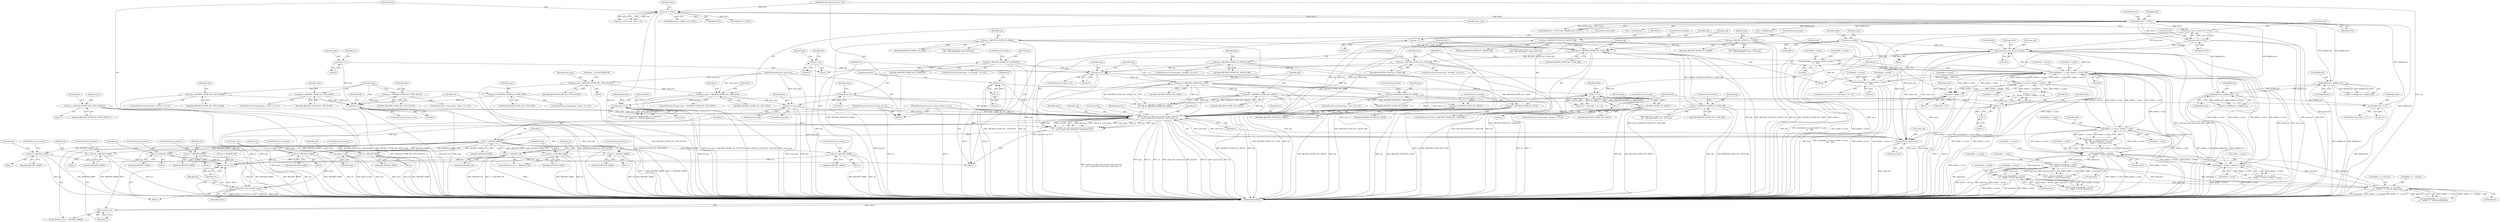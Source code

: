 digraph "0_libarchive_15bf44fd2c1ad0e3fd87048b3fcc90c4dcff1175@pointer" {
"1000969" [label="(Call,archive_acl_add_entry_len_l(acl, type, permset,\n\t\t    tag, id, name.start, name.end - name.start, sc))"];
"1000120" [label="(MethodParameterIn,struct archive_acl *acl)"];
"1000330" [label="(Call,type = ARCHIVE_ENTRY_ACL_TYPE_DEFAULT)"];
"1000942" [label="(Call,type == 0)"];
"1000938" [label="(Call,type = ARCHIVE_ENTRY_ACL_TYPE_ALARM)"];
"1000885" [label="(Call,type = 0)"];
"1000927" [label="(Call,type = ARCHIVE_ENTRY_ACL_TYPE_AUDIT)"];
"1000916" [label="(Call,type = ARCHIVE_ENTRY_ACL_TYPE_ALLOW)"];
"1000900" [label="(Call,type = ARCHIVE_ENTRY_ACL_TYPE_DENY)"];
"1000349" [label="(Call,type = want_type)"];
"1000283" [label="(Call,want_type != ARCHIVE_ENTRY_ACL_TYPE_NFS4)"];
"1000145" [label="(Call,want_type = ARCHIVE_ENTRY_ACL_TYPE_ACCESS)"];
"1000122" [label="(MethodParameterIn,int want_type)"];
"1000652" [label="(Call,permset == 0)"];
"1000270" [label="(Call,permset = 0)"];
"1000637" [label="(Call,tag = ARCHIVE_ENTRY_ACL_USER)"];
"1000783" [label="(Call,tag == ARCHIVE_ENTRY_ACL_USER)"];
"1000772" [label="(Call,tag == 0)"];
"1000753" [label="(Call,tag = ARCHIVE_ENTRY_ACL_GROUP_OBJ)"];
"1000730" [label="(Call,tag = ARCHIVE_ENTRY_ACL_GROUP)"];
"1000786" [label="(Call,tag == ARCHIVE_ENTRY_ACL_GROUP)"];
"1000704" [label="(Call,tag = 0)"];
"1000765" [label="(Call,tag = ARCHIVE_ENTRY_ACL_EVERYONE)"];
"1000742" [label="(Call,tag = ARCHIVE_ENTRY_ACL_USER_OBJ)"];
"1000634" [label="(Call,tag == ARCHIVE_ENTRY_ACL_USER_OBJ)"];
"1000458" [label="(Call,tag = ARCHIVE_ENTRY_ACL_USER_OBJ)"];
"1000397" [label="(Call,tag = 0)"];
"1000518" [label="(Call,tag = ARCHIVE_ENTRY_ACL_MASK)"];
"1000478" [label="(Call,tag = ARCHIVE_ENTRY_ACL_GROUP_OBJ)"];
"1000498" [label="(Call,tag = ARCHIVE_ENTRY_ACL_OTHER)"];
"1000718" [label="(Call,tag = ARCHIVE_ENTRY_ACL_USER)"];
"1000641" [label="(Call,tag = ARCHIVE_ENTRY_ACL_GROUP)"];
"1000606" [label="(Call,id != -1)"];
"1000371" [label="(Call,id == -1)"];
"1000266" [label="(Call,id = -1)"];
"1000268" [label="(Call,-1)"];
"1000373" [label="(Call,-1)"];
"1000608" [label="(Call,-1)"];
"1000978" [label="(Call,name.end - name.start)"];
"1000798" [label="(Call,isint(name.start, name.end, &id))"];
"1000273" [label="(Call,name.start = name.end = NULL)"];
"1000277" [label="(Call,name.end = NULL)"];
"1000243" [label="(Call,field[0].start != NULL)"];
"1000693" [label="(Call,field[0].end - field[0].start)"];
"1000296" [label="(Call,field[0].end - field[0].start)"];
"1000337" [label="(Call,field[0].start += 7)"];
"1000171" [label="(Call,text != NULL)"];
"1000121" [label="(MethodParameterIn,const char *text)"];
"1000793" [label="(Call,name = field[1])"];
"1000950" [label="(Call,isint(field[4 + n].start, field[4 + n].end,\n\t\t\t    &id))"];
"1000352" [label="(Call,isint(field[n + 1].start, field[n + 1].end, &id))"];
"1000552" [label="(Call,ismode(field[n + 1].start,\n\t\t\t\t    field[n + 1].end, &permset))"];
"1000537" [label="(Call,field[n + 1].start < field[n + 1].end)"];
"1000837" [label="(Call,is_nfs4_flags(field[2 + n].start,\n\t\t\t    field[2 + n].end, &permset))"];
"1000813" [label="(Call,is_nfs4_perms(field[1 + n].start,\n\t\t\t    field[1 + n].end, &permset))"];
"1000656" [label="(Call,ismode(field[n + 2 - sol].start,\n\t\t\t    field[n + 2 - sol].end, &permset))"];
"1000610" [label="(Call,field[n + 1].start < field[n + 1].end)"];
"1000581" [label="(Call,field[n + 1].start < field[n + 1].end)"];
"1000380" [label="(Call,isint(field[n + 3].start, field[n + 3].end,\n\t\t\t\t    &id))"];
"1000626" [label="(Call,name = field[n + 1])"];
"1000123" [label="(MethodParameterIn,struct archive_string_conv *sc)"];
"1000967" [label="(Call,r = archive_acl_add_entry_len_l(acl, type, permset,\n\t\t    tag, id, name.start, name.end - name.start, sc))"];
"1000987" [label="(Call,r < ARCHIVE_WARN)"];
"1000434" [label="(Call,ret = ARCHIVE_WARN)"];
"1001005" [label="(Return,return (ret);)"];
"1000597" [label="(Call,ret = ARCHIVE_WARN)"];
"1000646" [label="(Call,ret = ARCHIVE_WARN)"];
"1000678" [label="(Call,ret = ARCHIVE_WARN)"];
"1000776" [label="(Call,ret = ARCHIVE_WARN)"];
"1000831" [label="(Call,ret = ARCHIVE_WARN)"];
"1000855" [label="(Call,ret = ARCHIVE_WARN)"];
"1000946" [label="(Call,ret = ARCHIVE_WARN)"];
"1000990" [label="(Return,return (r);)"];
"1000993" [label="(Call,r != ARCHIVE_OK)"];
"1000996" [label="(Call,ret = ARCHIVE_WARN)"];
"1000999" [label="(Call,types |= type)"];
"1001002" [label="(Call,archive_acl_reset(acl, types))"];
"1000680" [label="(Identifier,ARCHIVE_WARN)"];
"1000776" [label="(Call,ret = ARCHIVE_WARN)"];
"1000249" [label="(Identifier,NULL)"];
"1000944" [label="(Literal,0)"];
"1000765" [label="(Call,tag = ARCHIVE_ENTRY_ACL_EVERYONE)"];
"1000708" [label="(Identifier,len)"];
"1000798" [label="(Call,isint(name.start, name.end, &id))"];
"1000343" [label="(Literal,7)"];
"1000437" [label="(ControlStructure,continue;)"];
"1000349" [label="(Call,type = want_type)"];
"1000124" [label="(Block,)"];
"1000145" [label="(Call,want_type = ARCHIVE_ENTRY_ACL_TYPE_ACCESS)"];
"1000166" [label="(Call,types = 0)"];
"1001004" [label="(Identifier,types)"];
"1000609" [label="(Literal,1)"];
"1000338" [label="(Call,field[0].start)"];
"1000735" [label="(ControlStructure,if (memcmp(s, \"owner@\", 6) == 0))"];
"1000970" [label="(Identifier,acl)"];
"1000435" [label="(Identifier,ret)"];
"1000332" [label="(Identifier,ARCHIVE_ENTRY_ACL_TYPE_DEFAULT)"];
"1000654" [label="(Literal,0)"];
"1000626" [label="(Call,name = field[n + 1])"];
"1001005" [label="(Return,return (ret);)"];
"1000900" [label="(Call,type = ARCHIVE_ENTRY_ACL_TYPE_DENY)"];
"1000939" [label="(Identifier,type)"];
"1000388" [label="(Call,field[n + 3].end)"];
"1000968" [label="(Identifier,r)"];
"1000705" [label="(Identifier,tag)"];
"1000699" [label="(Call,field[0].start)"];
"1000831" [label="(Call,ret = ARCHIVE_WARN)"];
"1000836" [label="(Call,!is_nfs4_flags(field[2 + n].start,\n\t\t\t    field[2 + n].end, &permset))"];
"1000742" [label="(Call,tag = ARCHIVE_ENTRY_ACL_USER_OBJ)"];
"1000634" [label="(Call,tag == ARCHIVE_ENTRY_ACL_USER_OBJ)"];
"1000828" [label="(Call,&permset)"];
"1000718" [label="(Call,tag = ARCHIVE_ENTRY_ACL_USER)"];
"1000271" [label="(Identifier,permset)"];
"1000560" [label="(Call,field[n + 1].end)"];
"1000433" [label="(Block,)"];
"1000997" [label="(Identifier,ret)"];
"1000500" [label="(Identifier,ARCHIVE_ENTRY_ACL_OTHER)"];
"1000351" [label="(Identifier,want_type)"];
"1000606" [label="(Call,id != -1)"];
"1000830" [label="(Block,)"];
"1000599" [label="(Identifier,ARCHIVE_WARN)"];
"1000286" [label="(Block,)"];
"1000812" [label="(Call,!is_nfs4_perms(field[1 + n].start,\n\t\t\t    field[1 + n].end, &permset))"];
"1000335" [label="(Identifier,len)"];
"1000711" [label="(ControlStructure,if (memcmp(s, \"user\", 4) == 0))"];
"1000789" [label="(Block,)"];
"1000928" [label="(Identifier,type)"];
"1000296" [label="(Call,field[0].end - field[0].start)"];
"1000950" [label="(Call,isint(field[4 + n].start, field[4 + n].end,\n\t\t\t    &id))"];
"1000228" [label="(Call,field[n].start = field[n].end = NULL)"];
"1000856" [label="(Identifier,ret)"];
"1000805" [label="(Call,&id)"];
"1000683" [label="(Block,)"];
"1000941" [label="(ControlStructure,if (type == 0))"];
"1000268" [label="(Call,-1)"];
"1000176" [label="(Identifier,text)"];
"1000949" [label="(ControlStructure,continue;)"];
"1000501" [label="(ControlStructure,break;)"];
"1000958" [label="(Call,field[4 + n].end)"];
"1000146" [label="(Identifier,want_type)"];
"1001007" [label="(MethodReturn,RET)"];
"1000814" [label="(Call,field[1 + n].start)"];
"1000838" [label="(Call,field[2 + n].start)"];
"1000353" [label="(Call,field[n + 1].start)"];
"1000681" [label="(ControlStructure,continue;)"];
"1000744" [label="(Identifier,ARCHIVE_ENTRY_ACL_USER_OBJ)"];
"1000730" [label="(Call,tag = ARCHIVE_ENTRY_ACL_GROUP)"];
"1000756" [label="(ControlStructure,break;)"];
"1000989" [label="(Identifier,ARCHIVE_WARN)"];
"1000755" [label="(Identifier,ARCHIVE_ENTRY_ACL_GROUP_OBJ)"];
"1000942" [label="(Call,type == 0)"];
"1000998" [label="(Identifier,ARCHIVE_WARN)"];
"1000598" [label="(Identifier,ret)"];
"1000641" [label="(Call,tag = ARCHIVE_ENTRY_ACL_GROUP)"];
"1000329" [label="(Block,)"];
"1000886" [label="(Identifier,type)"];
"1000971" [label="(Identifier,type)"];
"1000370" [label="(Call,id == -1 && fields > (n + 3))"];
"1000575" [label="(Call,fields == (n + 3) &&\n\t\t\t\t    field[n + 1].start < field[n + 1].end)"];
"1000794" [label="(Identifier,name)"];
"1001002" [label="(Call,archive_acl_reset(acl, types))"];
"1000693" [label="(Call,field[0].end - field[0].start)"];
"1000330" [label="(Call,type = ARCHIVE_ENTRY_ACL_TYPE_DEFAULT)"];
"1000610" [label="(Call,field[n + 1].start < field[n + 1].end)"];
"1000460" [label="(Identifier,ARCHIVE_ENTRY_ACL_USER_OBJ)"];
"1000945" [label="(Block,)"];
"1000143" [label="(Block,)"];
"1000278" [label="(Call,name.end)"];
"1000813" [label="(Call,is_nfs4_perms(field[1 + n].start,\n\t\t\t    field[1 + n].end, &permset))"];
"1000120" [label="(MethodParameterIn,struct archive_acl *acl)"];
"1000397" [label="(Call,tag = 0)"];
"1000793" [label="(Call,name = field[1])"];
"1001001" [label="(Identifier,type)"];
"1000771" [label="(ControlStructure,if (tag == 0))"];
"1000600" [label="(ControlStructure,continue;)"];
"1000355" [label="(Identifier,field)"];
"1000785" [label="(Identifier,ARCHIVE_ENTRY_ACL_USER)"];
"1000753" [label="(Call,tag = ARCHIVE_ENTRY_ACL_GROUP_OBJ)"];
"1000399" [label="(Literal,0)"];
"1000555" [label="(Identifier,field)"];
"1000520" [label="(Identifier,ARCHIVE_ENTRY_ACL_MASK)"];
"1000521" [label="(ControlStructure,break;)"];
"1000675" [label="(Call,&permset)"];
"1000597" [label="(Call,ret = ARCHIVE_WARN)"];
"1000283" [label="(Call,want_type != ARCHIVE_ENTRY_ACL_TYPE_NFS4)"];
"1000766" [label="(Identifier,tag)"];
"1000799" [label="(Call,name.start)"];
"1001000" [label="(Identifier,types)"];
"1000679" [label="(Identifier,ret)"];
"1001006" [label="(Identifier,ret)"];
"1000243" [label="(Call,field[0].start != NULL)"];
"1000254" [label="(Identifier,field)"];
"1000538" [label="(Call,field[n + 1].start)"];
"1000788" [label="(Identifier,ARCHIVE_ENTRY_ACL_GROUP)"];
"1000643" [label="(Identifier,ARCHIVE_ENTRY_ACL_GROUP)"];
"1000178" [label="(Block,)"];
"1000242" [label="(Call,field[0].start != NULL && *(field[0].start) == '#')"];
"1000834" [label="(ControlStructure,continue;)"];
"1000294" [label="(Call,len = field[0].end - field[0].start)"];
"1000993" [label="(Call,r != ARCHIVE_OK)"];
"1000122" [label="(MethodParameterIn,int want_type)"];
"1000526" [label="(Block,)"];
"1000567" [label="(Call,&permset)"];
"1000902" [label="(Identifier,ARCHIVE_ENTRY_ACL_TYPE_DENY)"];
"1000545" [label="(Call,field[n + 1].end)"];
"1000857" [label="(Identifier,ARCHIVE_WARN)"];
"1000348" [label="(ControlStructure,else)"];
"1000768" [label="(ControlStructure,break;)"];
"1000636" [label="(Identifier,ARCHIVE_ENTRY_ACL_USER_OBJ)"];
"1000608" [label="(Call,-1)"];
"1000633" [label="(ControlStructure,if (tag == ARCHIVE_ENTRY_ACL_USER_OBJ))"];
"1000628" [label="(Call,field[n + 1])"];
"1000845" [label="(Call,field[2 + n].end)"];
"1000779" [label="(ControlStructure,continue;)"];
"1000733" [label="(ControlStructure,break;)"];
"1000772" [label="(Call,tag == 0)"];
"1000640" [label="(ControlStructure,else)"];
"1000499" [label="(Identifier,tag)"];
"1000267" [label="(Identifier,id)"];
"1000720" [label="(Identifier,ARCHIVE_ENTRY_ACL_USER)"];
"1000360" [label="(Call,field[n + 1].end)"];
"1000607" [label="(Identifier,id)"];
"1000833" [label="(Identifier,ARCHIVE_WARN)"];
"1000885" [label="(Call,type = 0)"];
"1000723" [label="(ControlStructure,if (memcmp(s, \"group\", 5) == 0))"];
"1000123" [label="(MethodParameterIn,struct archive_string_conv *sc)"];
"1000651" [label="(Call,permset == 0 && !ismode(field[n + 2 - sol].start,\n\t\t\t    field[n + 2 - sol].end, &permset))"];
"1000773" [label="(Identifier,tag)"];
"1000890" [label="(Identifier,len)"];
"1000519" [label="(Identifier,tag)"];
"1000483" [label="(ControlStructure,if (len == 1 || (len == 5\n\t\t\t\t    && memcmp(st, \"ther\", 4) == 0)))"];
"1000398" [label="(Identifier,tag)"];
"1000982" [label="(Call,name.start)"];
"1000367" [label="(Call,&id)"];
"1000270" [label="(Call,permset = 0)"];
"1000775" [label="(Block,)"];
"1000800" [label="(Identifier,name)"];
"1000685" [label="(Identifier,s)"];
"1000272" [label="(Literal,0)"];
"1000613" [label="(Identifier,field)"];
"1000684" [label="(Call,s = field[0].start)"];
"1000988" [label="(Identifier,r)"];
"1000973" [label="(Identifier,tag)"];
"1000553" [label="(Call,field[n + 1].start)"];
"1000802" [label="(Call,name.end)"];
"1000244" [label="(Call,field[0].start)"];
"1000987" [label="(Call,r < ARCHIVE_WARN)"];
"1000376" [label="(Identifier,fields)"];
"1000589" [label="(Call,field[n + 1].end)"];
"1000498" [label="(Call,tag = ARCHIVE_ENTRY_ACL_OTHER)"];
"1000947" [label="(Identifier,ret)"];
"1000605" [label="(Call,id != -1 ||\n\t\t\t\t    field[n + 1].start < field[n + 1].end)"];
"1000978" [label="(Call,name.end - name.start)"];
"1000916" [label="(Call,type = ARCHIVE_ENTRY_ACL_TYPE_ALLOW)"];
"1000171" [label="(Call,text != NULL)"];
"1000611" [label="(Call,field[n + 1].start)"];
"1000986" [label="(ControlStructure,if (r < ARCHIVE_WARN))"];
"1000855" [label="(Call,ret = ARCHIVE_WARN)"];
"1000647" [label="(Identifier,ret)"];
"1000767" [label="(Identifier,ARCHIVE_ENTRY_ACL_EVERYONE)"];
"1000369" [label="(ControlStructure,if (id == -1 && fields > (n + 3)))"];
"1000163" [label="(Call,ret = ARCHIVE_OK)"];
"1000333" [label="(ControlStructure,if (len > 7))"];
"1000975" [label="(Call,name.start)"];
"1000401" [label="(Identifier,s)"];
"1001003" [label="(Identifier,acl)"];
"1000758" [label="(ControlStructure,if (memcmp(s, \"everyone@\", 9) == 0))"];
"1000784" [label="(Identifier,tag)"];
"1000951" [label="(Call,field[4 + n].start)"];
"1000972" [label="(Identifier,permset)"];
"1000537" [label="(Call,field[n + 1].start < field[n + 1].end)"];
"1000337" [label="(Call,field[0].start += 7)"];
"1000677" [label="(Block,)"];
"1000927" [label="(Call,type = ARCHIVE_ENTRY_ACL_TYPE_AUDIT)"];
"1000953" [label="(Identifier,field)"];
"1000657" [label="(Call,field[n + 2 - sol].start)"];
"1000999" [label="(Call,types |= type)"];
"1000787" [label="(Identifier,tag)"];
"1000282" [label="(ControlStructure,if (want_type != ARCHIVE_ENTRY_ACL_TYPE_NFS4))"];
"1000443" [label="(ControlStructure,if (len == 1 || (len == 4\n\t\t\t\t    && memcmp(st, \"ser\", 3) == 0)))"];
"1000461" [label="(ControlStructure,break;)"];
"1000582" [label="(Call,field[n + 1].start)"];
"1000648" [label="(Identifier,ARCHIVE_WARN)"];
"1000786" [label="(Call,tag == ARCHIVE_ENTRY_ACL_GROUP)"];
"1000173" [label="(Identifier,NULL)"];
"1000234" [label="(Call,field[n].end = NULL)"];
"1000284" [label="(Identifier,want_type)"];
"1000909" [label="(ControlStructure,if (memcmp(s, \"allow\", 5) == 0))"];
"1000479" [label="(Identifier,tag)"];
"1000920" [label="(ControlStructure,if (memcmp(s, \"audit\", 5) == 0))"];
"1000148" [label="(Identifier,__LA_FALLTHROUGH)"];
"1000463" [label="(ControlStructure,if (len == 1 || (len == 5\n\t\t\t\t    && memcmp(st, \"roup\", 4) == 0)))"];
"1000992" [label="(ControlStructure,if (r != ARCHIVE_OK))"];
"1000918" [label="(Identifier,ARCHIVE_ENTRY_ACL_TYPE_ALLOW)"];
"1000704" [label="(Call,tag = 0)"];
"1000990" [label="(Return,return (r);)"];
"1000795" [label="(Call,field[1])"];
"1000948" [label="(Identifier,ARCHIVE_WARN)"];
"1000994" [label="(Identifier,r)"];
"1000372" [label="(Identifier,id)"];
"1000639" [label="(Identifier,ARCHIVE_ENTRY_ACL_USER)"];
"1000287" [label="(Call,s = field[0].start)"];
"1000754" [label="(Identifier,tag)"];
"1000596" [label="(Block,)"];
"1000893" [label="(ControlStructure,if (memcmp(s, \"deny\", 4) == 0))"];
"1000991" [label="(Identifier,r)"];
"1000832" [label="(Identifier,ret)"];
"1000985" [label="(Identifier,sc)"];
"1000852" [label="(Call,&permset)"];
"1000380" [label="(Call,isint(field[n + 3].start, field[n + 3].end,\n\t\t\t\t    &id))"];
"1000731" [label="(Identifier,tag)"];
"1000821" [label="(Call,field[1 + n].end)"];
"1000996" [label="(Call,ret = ARCHIVE_WARN)"];
"1000436" [label="(Identifier,ARCHIVE_WARN)"];
"1000854" [label="(Block,)"];
"1000917" [label="(Identifier,type)"];
"1000719" [label="(Identifier,tag)"];
"1000967" [label="(Call,r = archive_acl_add_entry_len_l(acl, type, permset,\n\t\t    tag, id, name.start, name.end - name.start, sc))"];
"1000938" [label="(Call,type = ARCHIVE_ENTRY_ACL_TYPE_ALARM)"];
"1000774" [label="(Literal,0)"];
"1000743" [label="(Identifier,tag)"];
"1000269" [label="(Literal,1)"];
"1000655" [label="(Call,!ismode(field[n + 2 - sol].start,\n\t\t\t    field[n + 2 - sol].end, &permset))"];
"1000374" [label="(Literal,1)"];
"1000656" [label="(Call,ismode(field[n + 2 - sol].start,\n\t\t\t    field[n + 2 - sol].end, &permset))"];
"1000381" [label="(Call,field[n + 3].start)"];
"1000931" [label="(ControlStructure,if (memcmp(s, \"alarm\", 5) == 0))"];
"1000638" [label="(Identifier,tag)"];
"1000302" [label="(Call,field[0].start)"];
"1000459" [label="(Identifier,tag)"];
"1000625" [label="(Block,)"];
"1000678" [label="(Call,ret = ARCHIVE_WARN)"];
"1000642" [label="(Identifier,tag)"];
"1000618" [label="(Call,field[n + 1].end)"];
"1000121" [label="(MethodParameterIn,const char *text)"];
"1000732" [label="(Identifier,ARCHIVE_ENTRY_ACL_GROUP)"];
"1000373" [label="(Call,-1)"];
"1000281" [label="(Identifier,NULL)"];
"1000552" [label="(Call,ismode(field[n + 1].start,\n\t\t\t\t    field[n + 1].end, &permset))"];
"1000627" [label="(Identifier,name)"];
"1000969" [label="(Call,archive_acl_add_entry_len_l(acl, type, permset,\n\t\t    tag, id, name.start, name.end - name.start, sc))"];
"1000480" [label="(Identifier,ARCHIVE_ENTRY_ACL_GROUP_OBJ)"];
"1000887" [label="(Literal,0)"];
"1000274" [label="(Call,name.start)"];
"1000503" [label="(ControlStructure,if (len == 1 || (len == 4\n\t\t\t\t    && memcmp(st, \"ask\", 3) == 0)))"];
"1000277" [label="(Call,name.end = NULL)"];
"1000901" [label="(Identifier,type)"];
"1000694" [label="(Call,field[0].end)"];
"1000170" [label="(Call,text != NULL &&  *text != '\0')"];
"1000837" [label="(Call,is_nfs4_flags(field[2 + n].start,\n\t\t\t    field[2 + n].end, &permset))"];
"1000481" [label="(ControlStructure,break;)"];
"1000649" [label="(ControlStructure,continue;)"];
"1000652" [label="(Call,permset == 0)"];
"1000644" [label="(ControlStructure,break;)"];
"1000331" [label="(Identifier,type)"];
"1000478" [label="(Call,tag = ARCHIVE_ENTRY_ACL_GROUP_OBJ)"];
"1000782" [label="(Call,tag == ARCHIVE_ENTRY_ACL_USER ||\n\t\t\t    tag == ARCHIVE_ENTRY_ACL_GROUP)"];
"1000147" [label="(Identifier,ARCHIVE_ENTRY_ACL_TYPE_ACCESS)"];
"1000458" [label="(Call,tag = ARCHIVE_ENTRY_ACL_USER_OBJ)"];
"1000518" [label="(Call,tag = ARCHIVE_ENTRY_ACL_MASK)"];
"1000371" [label="(Call,id == -1)"];
"1000635" [label="(Identifier,tag)"];
"1000273" [label="(Call,name.start = name.end = NULL)"];
"1000172" [label="(Identifier,text)"];
"1000350" [label="(Identifier,type)"];
"1000974" [label="(Identifier,id)"];
"1000266" [label="(Call,id = -1)"];
"1000706" [label="(Literal,0)"];
"1000536" [label="(Call,field[n + 1].start < field[n + 1].end\n\t\t\t\t    && ismode(field[n + 1].start,\n\t\t\t\t    field[n + 1].end, &permset))"];
"1000297" [label="(Call,field[0].end)"];
"1000691" [label="(Call,len = field[0].end - field[0].start)"];
"1000777" [label="(Identifier,ret)"];
"1000637" [label="(Call,tag = ARCHIVE_ENTRY_ACL_USER)"];
"1000940" [label="(Identifier,ARCHIVE_ENTRY_ACL_TYPE_ALARM)"];
"1000929" [label="(Identifier,ARCHIVE_ENTRY_ACL_TYPE_AUDIT)"];
"1000395" [label="(Call,&id)"];
"1000581" [label="(Call,field[n + 1].start < field[n + 1].end)"];
"1000659" [label="(Identifier,field)"];
"1000946" [label="(Call,ret = ARCHIVE_WARN)"];
"1000721" [label="(ControlStructure,break;)"];
"1000352" [label="(Call,isint(field[n + 1].start, field[n + 1].end, &id))"];
"1000646" [label="(Call,ret = ARCHIVE_WARN)"];
"1000995" [label="(Identifier,ARCHIVE_OK)"];
"1000783" [label="(Call,tag == ARCHIVE_ENTRY_ACL_USER)"];
"1000275" [label="(Identifier,name)"];
"1000816" [label="(Identifier,field)"];
"1000285" [label="(Identifier,ARCHIVE_ENTRY_ACL_TYPE_NFS4)"];
"1000653" [label="(Identifier,permset)"];
"1000434" [label="(Call,ret = ARCHIVE_WARN)"];
"1000858" [label="(ControlStructure,continue;)"];
"1000943" [label="(Identifier,type)"];
"1000965" [label="(Call,&id)"];
"1000778" [label="(Identifier,ARCHIVE_WARN)"];
"1000746" [label="(ControlStructure,if (memcmp(s, \"group@\", 6) == 0))"];
"1000666" [label="(Call,field[n + 2 - sol].end)"];
"1000979" [label="(Call,name.end)"];
"1000288" [label="(Identifier,s)"];
"1000969" -> "1000967"  [label="AST: "];
"1000969" -> "1000985"  [label="CFG: "];
"1000970" -> "1000969"  [label="AST: "];
"1000971" -> "1000969"  [label="AST: "];
"1000972" -> "1000969"  [label="AST: "];
"1000973" -> "1000969"  [label="AST: "];
"1000974" -> "1000969"  [label="AST: "];
"1000975" -> "1000969"  [label="AST: "];
"1000978" -> "1000969"  [label="AST: "];
"1000985" -> "1000969"  [label="AST: "];
"1000967" -> "1000969"  [label="CFG: "];
"1000969" -> "1001007"  [label="DDG: permset"];
"1000969" -> "1001007"  [label="DDG: id"];
"1000969" -> "1001007"  [label="DDG: name.start"];
"1000969" -> "1001007"  [label="DDG: tag"];
"1000969" -> "1001007"  [label="DDG: type"];
"1000969" -> "1001007"  [label="DDG: sc"];
"1000969" -> "1001007"  [label="DDG: acl"];
"1000969" -> "1001007"  [label="DDG: name.end - name.start"];
"1000969" -> "1000967"  [label="DDG: permset"];
"1000969" -> "1000967"  [label="DDG: name.end - name.start"];
"1000969" -> "1000967"  [label="DDG: name.start"];
"1000969" -> "1000967"  [label="DDG: id"];
"1000969" -> "1000967"  [label="DDG: sc"];
"1000969" -> "1000967"  [label="DDG: type"];
"1000969" -> "1000967"  [label="DDG: tag"];
"1000969" -> "1000967"  [label="DDG: acl"];
"1000120" -> "1000969"  [label="DDG: acl"];
"1000330" -> "1000969"  [label="DDG: type"];
"1000942" -> "1000969"  [label="DDG: type"];
"1000349" -> "1000969"  [label="DDG: type"];
"1000652" -> "1000969"  [label="DDG: permset"];
"1000270" -> "1000969"  [label="DDG: permset"];
"1000637" -> "1000969"  [label="DDG: tag"];
"1000458" -> "1000969"  [label="DDG: tag"];
"1000397" -> "1000969"  [label="DDG: tag"];
"1000518" -> "1000969"  [label="DDG: tag"];
"1000498" -> "1000969"  [label="DDG: tag"];
"1000786" -> "1000969"  [label="DDG: tag"];
"1000641" -> "1000969"  [label="DDG: tag"];
"1000478" -> "1000969"  [label="DDG: tag"];
"1000783" -> "1000969"  [label="DDG: tag"];
"1000606" -> "1000969"  [label="DDG: id"];
"1000266" -> "1000969"  [label="DDG: id"];
"1000371" -> "1000969"  [label="DDG: id"];
"1000978" -> "1000969"  [label="DDG: name.start"];
"1000978" -> "1000969"  [label="DDG: name.end"];
"1000626" -> "1000969"  [label="DDG: name"];
"1000793" -> "1000969"  [label="DDG: name"];
"1000123" -> "1000969"  [label="DDG: sc"];
"1000969" -> "1000999"  [label="DDG: type"];
"1000969" -> "1001002"  [label="DDG: acl"];
"1000120" -> "1000119"  [label="AST: "];
"1000120" -> "1001007"  [label="DDG: acl"];
"1000120" -> "1001002"  [label="DDG: acl"];
"1000330" -> "1000329"  [label="AST: "];
"1000330" -> "1000332"  [label="CFG: "];
"1000331" -> "1000330"  [label="AST: "];
"1000332" -> "1000330"  [label="AST: "];
"1000335" -> "1000330"  [label="CFG: "];
"1000330" -> "1001007"  [label="DDG: type"];
"1000330" -> "1001007"  [label="DDG: ARCHIVE_ENTRY_ACL_TYPE_DEFAULT"];
"1000942" -> "1000941"  [label="AST: "];
"1000942" -> "1000944"  [label="CFG: "];
"1000943" -> "1000942"  [label="AST: "];
"1000944" -> "1000942"  [label="AST: "];
"1000947" -> "1000942"  [label="CFG: "];
"1000953" -> "1000942"  [label="CFG: "];
"1000942" -> "1001007"  [label="DDG: type == 0"];
"1000942" -> "1001007"  [label="DDG: type"];
"1000938" -> "1000942"  [label="DDG: type"];
"1000885" -> "1000942"  [label="DDG: type"];
"1000927" -> "1000942"  [label="DDG: type"];
"1000916" -> "1000942"  [label="DDG: type"];
"1000900" -> "1000942"  [label="DDG: type"];
"1000938" -> "1000931"  [label="AST: "];
"1000938" -> "1000940"  [label="CFG: "];
"1000939" -> "1000938"  [label="AST: "];
"1000940" -> "1000938"  [label="AST: "];
"1000943" -> "1000938"  [label="CFG: "];
"1000938" -> "1001007"  [label="DDG: ARCHIVE_ENTRY_ACL_TYPE_ALARM"];
"1000885" -> "1000683"  [label="AST: "];
"1000885" -> "1000887"  [label="CFG: "];
"1000886" -> "1000885"  [label="AST: "];
"1000887" -> "1000885"  [label="AST: "];
"1000890" -> "1000885"  [label="CFG: "];
"1000927" -> "1000920"  [label="AST: "];
"1000927" -> "1000929"  [label="CFG: "];
"1000928" -> "1000927"  [label="AST: "];
"1000929" -> "1000927"  [label="AST: "];
"1000943" -> "1000927"  [label="CFG: "];
"1000927" -> "1001007"  [label="DDG: ARCHIVE_ENTRY_ACL_TYPE_AUDIT"];
"1000916" -> "1000909"  [label="AST: "];
"1000916" -> "1000918"  [label="CFG: "];
"1000917" -> "1000916"  [label="AST: "];
"1000918" -> "1000916"  [label="AST: "];
"1000943" -> "1000916"  [label="CFG: "];
"1000916" -> "1001007"  [label="DDG: ARCHIVE_ENTRY_ACL_TYPE_ALLOW"];
"1000900" -> "1000893"  [label="AST: "];
"1000900" -> "1000902"  [label="CFG: "];
"1000901" -> "1000900"  [label="AST: "];
"1000902" -> "1000900"  [label="AST: "];
"1000943" -> "1000900"  [label="CFG: "];
"1000900" -> "1001007"  [label="DDG: ARCHIVE_ENTRY_ACL_TYPE_DENY"];
"1000349" -> "1000348"  [label="AST: "];
"1000349" -> "1000351"  [label="CFG: "];
"1000350" -> "1000349"  [label="AST: "];
"1000351" -> "1000349"  [label="AST: "];
"1000355" -> "1000349"  [label="CFG: "];
"1000349" -> "1001007"  [label="DDG: want_type"];
"1000349" -> "1001007"  [label="DDG: type"];
"1000283" -> "1000349"  [label="DDG: want_type"];
"1000122" -> "1000349"  [label="DDG: want_type"];
"1000283" -> "1000282"  [label="AST: "];
"1000283" -> "1000285"  [label="CFG: "];
"1000284" -> "1000283"  [label="AST: "];
"1000285" -> "1000283"  [label="AST: "];
"1000288" -> "1000283"  [label="CFG: "];
"1000685" -> "1000283"  [label="CFG: "];
"1000283" -> "1001007"  [label="DDG: ARCHIVE_ENTRY_ACL_TYPE_NFS4"];
"1000283" -> "1001007"  [label="DDG: want_type"];
"1000283" -> "1001007"  [label="DDG: want_type != ARCHIVE_ENTRY_ACL_TYPE_NFS4"];
"1000145" -> "1000283"  [label="DDG: want_type"];
"1000122" -> "1000283"  [label="DDG: want_type"];
"1000145" -> "1000143"  [label="AST: "];
"1000145" -> "1000147"  [label="CFG: "];
"1000146" -> "1000145"  [label="AST: "];
"1000147" -> "1000145"  [label="AST: "];
"1000148" -> "1000145"  [label="CFG: "];
"1000145" -> "1001007"  [label="DDG: want_type"];
"1000145" -> "1001007"  [label="DDG: ARCHIVE_ENTRY_ACL_TYPE_ACCESS"];
"1000122" -> "1000145"  [label="DDG: want_type"];
"1000122" -> "1000119"  [label="AST: "];
"1000122" -> "1001007"  [label="DDG: want_type"];
"1000652" -> "1000651"  [label="AST: "];
"1000652" -> "1000654"  [label="CFG: "];
"1000653" -> "1000652"  [label="AST: "];
"1000654" -> "1000652"  [label="AST: "];
"1000659" -> "1000652"  [label="CFG: "];
"1000651" -> "1000652"  [label="CFG: "];
"1000652" -> "1001007"  [label="DDG: permset"];
"1000652" -> "1000651"  [label="DDG: permset"];
"1000652" -> "1000651"  [label="DDG: 0"];
"1000270" -> "1000652"  [label="DDG: permset"];
"1000270" -> "1000178"  [label="AST: "];
"1000270" -> "1000272"  [label="CFG: "];
"1000271" -> "1000270"  [label="AST: "];
"1000272" -> "1000270"  [label="AST: "];
"1000275" -> "1000270"  [label="CFG: "];
"1000270" -> "1001007"  [label="DDG: permset"];
"1000637" -> "1000633"  [label="AST: "];
"1000637" -> "1000639"  [label="CFG: "];
"1000638" -> "1000637"  [label="AST: "];
"1000639" -> "1000637"  [label="AST: "];
"1000644" -> "1000637"  [label="CFG: "];
"1000637" -> "1001007"  [label="DDG: tag"];
"1000637" -> "1001007"  [label="DDG: ARCHIVE_ENTRY_ACL_USER"];
"1000783" -> "1000637"  [label="DDG: ARCHIVE_ENTRY_ACL_USER"];
"1000783" -> "1000782"  [label="AST: "];
"1000783" -> "1000785"  [label="CFG: "];
"1000784" -> "1000783"  [label="AST: "];
"1000785" -> "1000783"  [label="AST: "];
"1000787" -> "1000783"  [label="CFG: "];
"1000782" -> "1000783"  [label="CFG: "];
"1000783" -> "1001007"  [label="DDG: ARCHIVE_ENTRY_ACL_USER"];
"1000783" -> "1001007"  [label="DDG: tag"];
"1000783" -> "1000718"  [label="DDG: ARCHIVE_ENTRY_ACL_USER"];
"1000783" -> "1000782"  [label="DDG: tag"];
"1000783" -> "1000782"  [label="DDG: ARCHIVE_ENTRY_ACL_USER"];
"1000772" -> "1000783"  [label="DDG: tag"];
"1000783" -> "1000786"  [label="DDG: tag"];
"1000772" -> "1000771"  [label="AST: "];
"1000772" -> "1000774"  [label="CFG: "];
"1000773" -> "1000772"  [label="AST: "];
"1000774" -> "1000772"  [label="AST: "];
"1000777" -> "1000772"  [label="CFG: "];
"1000784" -> "1000772"  [label="CFG: "];
"1000772" -> "1001007"  [label="DDG: tag"];
"1000772" -> "1001007"  [label="DDG: tag == 0"];
"1000753" -> "1000772"  [label="DDG: tag"];
"1000730" -> "1000772"  [label="DDG: tag"];
"1000704" -> "1000772"  [label="DDG: tag"];
"1000765" -> "1000772"  [label="DDG: tag"];
"1000742" -> "1000772"  [label="DDG: tag"];
"1000718" -> "1000772"  [label="DDG: tag"];
"1000753" -> "1000746"  [label="AST: "];
"1000753" -> "1000755"  [label="CFG: "];
"1000754" -> "1000753"  [label="AST: "];
"1000755" -> "1000753"  [label="AST: "];
"1000756" -> "1000753"  [label="CFG: "];
"1000753" -> "1001007"  [label="DDG: tag"];
"1000753" -> "1001007"  [label="DDG: ARCHIVE_ENTRY_ACL_GROUP_OBJ"];
"1000730" -> "1000723"  [label="AST: "];
"1000730" -> "1000732"  [label="CFG: "];
"1000731" -> "1000730"  [label="AST: "];
"1000732" -> "1000730"  [label="AST: "];
"1000733" -> "1000730"  [label="CFG: "];
"1000730" -> "1001007"  [label="DDG: tag"];
"1000730" -> "1001007"  [label="DDG: ARCHIVE_ENTRY_ACL_GROUP"];
"1000786" -> "1000730"  [label="DDG: ARCHIVE_ENTRY_ACL_GROUP"];
"1000786" -> "1000782"  [label="AST: "];
"1000786" -> "1000788"  [label="CFG: "];
"1000787" -> "1000786"  [label="AST: "];
"1000788" -> "1000786"  [label="AST: "];
"1000782" -> "1000786"  [label="CFG: "];
"1000786" -> "1001007"  [label="DDG: ARCHIVE_ENTRY_ACL_GROUP"];
"1000786" -> "1001007"  [label="DDG: tag"];
"1000786" -> "1000641"  [label="DDG: ARCHIVE_ENTRY_ACL_GROUP"];
"1000786" -> "1000782"  [label="DDG: tag"];
"1000786" -> "1000782"  [label="DDG: ARCHIVE_ENTRY_ACL_GROUP"];
"1000704" -> "1000683"  [label="AST: "];
"1000704" -> "1000706"  [label="CFG: "];
"1000705" -> "1000704"  [label="AST: "];
"1000706" -> "1000704"  [label="AST: "];
"1000708" -> "1000704"  [label="CFG: "];
"1000704" -> "1001007"  [label="DDG: tag"];
"1000765" -> "1000758"  [label="AST: "];
"1000765" -> "1000767"  [label="CFG: "];
"1000766" -> "1000765"  [label="AST: "];
"1000767" -> "1000765"  [label="AST: "];
"1000768" -> "1000765"  [label="CFG: "];
"1000765" -> "1001007"  [label="DDG: ARCHIVE_ENTRY_ACL_EVERYONE"];
"1000765" -> "1001007"  [label="DDG: tag"];
"1000742" -> "1000735"  [label="AST: "];
"1000742" -> "1000744"  [label="CFG: "];
"1000743" -> "1000742"  [label="AST: "];
"1000744" -> "1000742"  [label="AST: "];
"1000756" -> "1000742"  [label="CFG: "];
"1000742" -> "1001007"  [label="DDG: ARCHIVE_ENTRY_ACL_USER_OBJ"];
"1000742" -> "1001007"  [label="DDG: tag"];
"1000634" -> "1000742"  [label="DDG: ARCHIVE_ENTRY_ACL_USER_OBJ"];
"1000634" -> "1000633"  [label="AST: "];
"1000634" -> "1000636"  [label="CFG: "];
"1000635" -> "1000634"  [label="AST: "];
"1000636" -> "1000634"  [label="AST: "];
"1000638" -> "1000634"  [label="CFG: "];
"1000642" -> "1000634"  [label="CFG: "];
"1000634" -> "1001007"  [label="DDG: ARCHIVE_ENTRY_ACL_USER_OBJ"];
"1000634" -> "1001007"  [label="DDG: tag == ARCHIVE_ENTRY_ACL_USER_OBJ"];
"1000634" -> "1000458"  [label="DDG: ARCHIVE_ENTRY_ACL_USER_OBJ"];
"1000458" -> "1000634"  [label="DDG: tag"];
"1000397" -> "1000634"  [label="DDG: tag"];
"1000518" -> "1000634"  [label="DDG: tag"];
"1000478" -> "1000634"  [label="DDG: tag"];
"1000498" -> "1000634"  [label="DDG: tag"];
"1000458" -> "1000443"  [label="AST: "];
"1000458" -> "1000460"  [label="CFG: "];
"1000459" -> "1000458"  [label="AST: "];
"1000460" -> "1000458"  [label="AST: "];
"1000461" -> "1000458"  [label="CFG: "];
"1000458" -> "1001007"  [label="DDG: ARCHIVE_ENTRY_ACL_USER_OBJ"];
"1000458" -> "1001007"  [label="DDG: tag"];
"1000397" -> "1000286"  [label="AST: "];
"1000397" -> "1000399"  [label="CFG: "];
"1000398" -> "1000397"  [label="AST: "];
"1000399" -> "1000397"  [label="AST: "];
"1000401" -> "1000397"  [label="CFG: "];
"1000397" -> "1001007"  [label="DDG: tag"];
"1000518" -> "1000503"  [label="AST: "];
"1000518" -> "1000520"  [label="CFG: "];
"1000519" -> "1000518"  [label="AST: "];
"1000520" -> "1000518"  [label="AST: "];
"1000521" -> "1000518"  [label="CFG: "];
"1000518" -> "1001007"  [label="DDG: ARCHIVE_ENTRY_ACL_MASK"];
"1000518" -> "1001007"  [label="DDG: tag"];
"1000478" -> "1000463"  [label="AST: "];
"1000478" -> "1000480"  [label="CFG: "];
"1000479" -> "1000478"  [label="AST: "];
"1000480" -> "1000478"  [label="AST: "];
"1000481" -> "1000478"  [label="CFG: "];
"1000478" -> "1001007"  [label="DDG: tag"];
"1000478" -> "1001007"  [label="DDG: ARCHIVE_ENTRY_ACL_GROUP_OBJ"];
"1000498" -> "1000483"  [label="AST: "];
"1000498" -> "1000500"  [label="CFG: "];
"1000499" -> "1000498"  [label="AST: "];
"1000500" -> "1000498"  [label="AST: "];
"1000501" -> "1000498"  [label="CFG: "];
"1000498" -> "1001007"  [label="DDG: tag"];
"1000498" -> "1001007"  [label="DDG: ARCHIVE_ENTRY_ACL_OTHER"];
"1000718" -> "1000711"  [label="AST: "];
"1000718" -> "1000720"  [label="CFG: "];
"1000719" -> "1000718"  [label="AST: "];
"1000720" -> "1000718"  [label="AST: "];
"1000721" -> "1000718"  [label="CFG: "];
"1000718" -> "1001007"  [label="DDG: ARCHIVE_ENTRY_ACL_USER"];
"1000718" -> "1001007"  [label="DDG: tag"];
"1000641" -> "1000640"  [label="AST: "];
"1000641" -> "1000643"  [label="CFG: "];
"1000642" -> "1000641"  [label="AST: "];
"1000643" -> "1000641"  [label="AST: "];
"1000644" -> "1000641"  [label="CFG: "];
"1000641" -> "1001007"  [label="DDG: ARCHIVE_ENTRY_ACL_GROUP"];
"1000641" -> "1001007"  [label="DDG: tag"];
"1000606" -> "1000605"  [label="AST: "];
"1000606" -> "1000608"  [label="CFG: "];
"1000607" -> "1000606"  [label="AST: "];
"1000608" -> "1000606"  [label="AST: "];
"1000613" -> "1000606"  [label="CFG: "];
"1000605" -> "1000606"  [label="CFG: "];
"1000606" -> "1001007"  [label="DDG: id"];
"1000606" -> "1001007"  [label="DDG: -1"];
"1000606" -> "1000605"  [label="DDG: id"];
"1000606" -> "1000605"  [label="DDG: -1"];
"1000371" -> "1000606"  [label="DDG: id"];
"1000608" -> "1000606"  [label="DDG: 1"];
"1000371" -> "1000370"  [label="AST: "];
"1000371" -> "1000373"  [label="CFG: "];
"1000372" -> "1000371"  [label="AST: "];
"1000373" -> "1000371"  [label="AST: "];
"1000376" -> "1000371"  [label="CFG: "];
"1000370" -> "1000371"  [label="CFG: "];
"1000371" -> "1001007"  [label="DDG: -1"];
"1000371" -> "1001007"  [label="DDG: id"];
"1000371" -> "1000370"  [label="DDG: id"];
"1000371" -> "1000370"  [label="DDG: -1"];
"1000266" -> "1000371"  [label="DDG: id"];
"1000373" -> "1000371"  [label="DDG: 1"];
"1000266" -> "1000178"  [label="AST: "];
"1000266" -> "1000268"  [label="CFG: "];
"1000267" -> "1000266"  [label="AST: "];
"1000268" -> "1000266"  [label="AST: "];
"1000271" -> "1000266"  [label="CFG: "];
"1000266" -> "1001007"  [label="DDG: id"];
"1000266" -> "1001007"  [label="DDG: -1"];
"1000268" -> "1000266"  [label="DDG: 1"];
"1000268" -> "1000269"  [label="CFG: "];
"1000269" -> "1000268"  [label="AST: "];
"1000373" -> "1000374"  [label="CFG: "];
"1000374" -> "1000373"  [label="AST: "];
"1000608" -> "1000609"  [label="CFG: "];
"1000609" -> "1000608"  [label="AST: "];
"1000978" -> "1000982"  [label="CFG: "];
"1000979" -> "1000978"  [label="AST: "];
"1000982" -> "1000978"  [label="AST: "];
"1000985" -> "1000978"  [label="CFG: "];
"1000978" -> "1001007"  [label="DDG: name.end"];
"1000798" -> "1000978"  [label="DDG: name.end"];
"1000798" -> "1000978"  [label="DDG: name.start"];
"1000626" -> "1000978"  [label="DDG: name"];
"1000793" -> "1000978"  [label="DDG: name"];
"1000277" -> "1000978"  [label="DDG: name.end"];
"1000273" -> "1000978"  [label="DDG: name.start"];
"1000798" -> "1000789"  [label="AST: "];
"1000798" -> "1000805"  [label="CFG: "];
"1000799" -> "1000798"  [label="AST: "];
"1000802" -> "1000798"  [label="AST: "];
"1000805" -> "1000798"  [label="AST: "];
"1000816" -> "1000798"  [label="CFG: "];
"1000798" -> "1001007"  [label="DDG: &id"];
"1000798" -> "1001007"  [label="DDG: name.end"];
"1000798" -> "1001007"  [label="DDG: name.start"];
"1000798" -> "1001007"  [label="DDG: isint(name.start, name.end, &id)"];
"1000798" -> "1000352"  [label="DDG: &id"];
"1000273" -> "1000798"  [label="DDG: name.start"];
"1000793" -> "1000798"  [label="DDG: name"];
"1000277" -> "1000798"  [label="DDG: name.end"];
"1000950" -> "1000798"  [label="DDG: &id"];
"1000352" -> "1000798"  [label="DDG: &id"];
"1000380" -> "1000798"  [label="DDG: &id"];
"1000798" -> "1000950"  [label="DDG: &id"];
"1000273" -> "1000178"  [label="AST: "];
"1000273" -> "1000277"  [label="CFG: "];
"1000274" -> "1000273"  [label="AST: "];
"1000277" -> "1000273"  [label="AST: "];
"1000284" -> "1000273"  [label="CFG: "];
"1000273" -> "1001007"  [label="DDG: name.start"];
"1000277" -> "1000273"  [label="DDG: name.end"];
"1000243" -> "1000273"  [label="DDG: NULL"];
"1000277" -> "1000281"  [label="CFG: "];
"1000278" -> "1000277"  [label="AST: "];
"1000281" -> "1000277"  [label="AST: "];
"1000277" -> "1001007"  [label="DDG: name.end"];
"1000277" -> "1001007"  [label="DDG: NULL"];
"1000243" -> "1000277"  [label="DDG: NULL"];
"1000243" -> "1000242"  [label="AST: "];
"1000243" -> "1000249"  [label="CFG: "];
"1000244" -> "1000243"  [label="AST: "];
"1000249" -> "1000243"  [label="AST: "];
"1000254" -> "1000243"  [label="CFG: "];
"1000242" -> "1000243"  [label="CFG: "];
"1000243" -> "1001007"  [label="DDG: field[0].start"];
"1000243" -> "1000171"  [label="DDG: NULL"];
"1000243" -> "1000242"  [label="DDG: field[0].start"];
"1000243" -> "1000242"  [label="DDG: NULL"];
"1000693" -> "1000243"  [label="DDG: field[0].start"];
"1000337" -> "1000243"  [label="DDG: field[0].start"];
"1000296" -> "1000243"  [label="DDG: field[0].start"];
"1000171" -> "1000243"  [label="DDG: NULL"];
"1000243" -> "1000287"  [label="DDG: field[0].start"];
"1000243" -> "1000296"  [label="DDG: field[0].start"];
"1000243" -> "1000684"  [label="DDG: field[0].start"];
"1000243" -> "1000693"  [label="DDG: field[0].start"];
"1000693" -> "1000691"  [label="AST: "];
"1000693" -> "1000699"  [label="CFG: "];
"1000694" -> "1000693"  [label="AST: "];
"1000699" -> "1000693"  [label="AST: "];
"1000691" -> "1000693"  [label="CFG: "];
"1000693" -> "1001007"  [label="DDG: field[0].start"];
"1000693" -> "1001007"  [label="DDG: field[0].end"];
"1000693" -> "1000296"  [label="DDG: field[0].end"];
"1000693" -> "1000691"  [label="DDG: field[0].end"];
"1000693" -> "1000691"  [label="DDG: field[0].start"];
"1000296" -> "1000693"  [label="DDG: field[0].end"];
"1000296" -> "1000294"  [label="AST: "];
"1000296" -> "1000302"  [label="CFG: "];
"1000297" -> "1000296"  [label="AST: "];
"1000302" -> "1000296"  [label="AST: "];
"1000294" -> "1000296"  [label="CFG: "];
"1000296" -> "1001007"  [label="DDG: field[0].start"];
"1000296" -> "1001007"  [label="DDG: field[0].end"];
"1000296" -> "1000294"  [label="DDG: field[0].end"];
"1000296" -> "1000294"  [label="DDG: field[0].start"];
"1000296" -> "1000337"  [label="DDG: field[0].start"];
"1000337" -> "1000333"  [label="AST: "];
"1000337" -> "1000343"  [label="CFG: "];
"1000338" -> "1000337"  [label="AST: "];
"1000343" -> "1000337"  [label="AST: "];
"1000355" -> "1000337"  [label="CFG: "];
"1000337" -> "1001007"  [label="DDG: field[0].start"];
"1000171" -> "1000170"  [label="AST: "];
"1000171" -> "1000173"  [label="CFG: "];
"1000172" -> "1000171"  [label="AST: "];
"1000173" -> "1000171"  [label="AST: "];
"1000176" -> "1000171"  [label="CFG: "];
"1000170" -> "1000171"  [label="CFG: "];
"1000171" -> "1001007"  [label="DDG: text"];
"1000171" -> "1001007"  [label="DDG: NULL"];
"1000171" -> "1000170"  [label="DDG: text"];
"1000171" -> "1000170"  [label="DDG: NULL"];
"1000121" -> "1000171"  [label="DDG: text"];
"1000171" -> "1000228"  [label="DDG: NULL"];
"1000171" -> "1000234"  [label="DDG: NULL"];
"1000121" -> "1000119"  [label="AST: "];
"1000121" -> "1001007"  [label="DDG: text"];
"1000793" -> "1000789"  [label="AST: "];
"1000793" -> "1000795"  [label="CFG: "];
"1000794" -> "1000793"  [label="AST: "];
"1000795" -> "1000793"  [label="AST: "];
"1000800" -> "1000793"  [label="CFG: "];
"1000793" -> "1001007"  [label="DDG: field[1]"];
"1000793" -> "1001007"  [label="DDG: name"];
"1000950" -> "1000683"  [label="AST: "];
"1000950" -> "1000965"  [label="CFG: "];
"1000951" -> "1000950"  [label="AST: "];
"1000958" -> "1000950"  [label="AST: "];
"1000965" -> "1000950"  [label="AST: "];
"1000968" -> "1000950"  [label="CFG: "];
"1000950" -> "1001007"  [label="DDG: &id"];
"1000950" -> "1001007"  [label="DDG: isint(field[4 + n].start, field[4 + n].end,\n\t\t\t    &id)"];
"1000950" -> "1001007"  [label="DDG: field[4 + n].end"];
"1000950" -> "1001007"  [label="DDG: field[4 + n].start"];
"1000950" -> "1000352"  [label="DDG: &id"];
"1000352" -> "1000950"  [label="DDG: &id"];
"1000380" -> "1000950"  [label="DDG: &id"];
"1000352" -> "1000286"  [label="AST: "];
"1000352" -> "1000367"  [label="CFG: "];
"1000353" -> "1000352"  [label="AST: "];
"1000360" -> "1000352"  [label="AST: "];
"1000367" -> "1000352"  [label="AST: "];
"1000372" -> "1000352"  [label="CFG: "];
"1000352" -> "1001007"  [label="DDG: field[n + 1].start"];
"1000352" -> "1001007"  [label="DDG: &id"];
"1000352" -> "1001007"  [label="DDG: field[n + 1].end"];
"1000352" -> "1001007"  [label="DDG: isint(field[n + 1].start, field[n + 1].end, &id)"];
"1000552" -> "1000352"  [label="DDG: field[n + 1].start"];
"1000552" -> "1000352"  [label="DDG: field[n + 1].end"];
"1000610" -> "1000352"  [label="DDG: field[n + 1].start"];
"1000610" -> "1000352"  [label="DDG: field[n + 1].end"];
"1000581" -> "1000352"  [label="DDG: field[n + 1].start"];
"1000581" -> "1000352"  [label="DDG: field[n + 1].end"];
"1000537" -> "1000352"  [label="DDG: field[n + 1].start"];
"1000537" -> "1000352"  [label="DDG: field[n + 1].end"];
"1000380" -> "1000352"  [label="DDG: &id"];
"1000352" -> "1000380"  [label="DDG: &id"];
"1000352" -> "1000537"  [label="DDG: field[n + 1].start"];
"1000352" -> "1000537"  [label="DDG: field[n + 1].end"];
"1000352" -> "1000581"  [label="DDG: field[n + 1].start"];
"1000352" -> "1000581"  [label="DDG: field[n + 1].end"];
"1000352" -> "1000610"  [label="DDG: field[n + 1].start"];
"1000352" -> "1000610"  [label="DDG: field[n + 1].end"];
"1000352" -> "1000626"  [label="DDG: field[n + 1].start"];
"1000352" -> "1000626"  [label="DDG: field[n + 1].end"];
"1000552" -> "1000536"  [label="AST: "];
"1000552" -> "1000567"  [label="CFG: "];
"1000553" -> "1000552"  [label="AST: "];
"1000560" -> "1000552"  [label="AST: "];
"1000567" -> "1000552"  [label="AST: "];
"1000536" -> "1000552"  [label="CFG: "];
"1000552" -> "1001007"  [label="DDG: field[n + 1].start"];
"1000552" -> "1001007"  [label="DDG: field[n + 1].end"];
"1000552" -> "1001007"  [label="DDG: &permset"];
"1000552" -> "1000536"  [label="DDG: field[n + 1].start"];
"1000552" -> "1000536"  [label="DDG: field[n + 1].end"];
"1000552" -> "1000536"  [label="DDG: &permset"];
"1000537" -> "1000552"  [label="DDG: field[n + 1].start"];
"1000537" -> "1000552"  [label="DDG: field[n + 1].end"];
"1000837" -> "1000552"  [label="DDG: &permset"];
"1000656" -> "1000552"  [label="DDG: &permset"];
"1000813" -> "1000552"  [label="DDG: &permset"];
"1000552" -> "1000581"  [label="DDG: field[n + 1].start"];
"1000552" -> "1000581"  [label="DDG: field[n + 1].end"];
"1000552" -> "1000656"  [label="DDG: &permset"];
"1000552" -> "1000813"  [label="DDG: &permset"];
"1000537" -> "1000536"  [label="AST: "];
"1000537" -> "1000545"  [label="CFG: "];
"1000538" -> "1000537"  [label="AST: "];
"1000545" -> "1000537"  [label="AST: "];
"1000555" -> "1000537"  [label="CFG: "];
"1000536" -> "1000537"  [label="CFG: "];
"1000537" -> "1001007"  [label="DDG: field[n + 1].end"];
"1000537" -> "1001007"  [label="DDG: field[n + 1].start"];
"1000537" -> "1000536"  [label="DDG: field[n + 1].start"];
"1000537" -> "1000536"  [label="DDG: field[n + 1].end"];
"1000537" -> "1000581"  [label="DDG: field[n + 1].start"];
"1000537" -> "1000581"  [label="DDG: field[n + 1].end"];
"1000837" -> "1000836"  [label="AST: "];
"1000837" -> "1000852"  [label="CFG: "];
"1000838" -> "1000837"  [label="AST: "];
"1000845" -> "1000837"  [label="AST: "];
"1000852" -> "1000837"  [label="AST: "];
"1000836" -> "1000837"  [label="CFG: "];
"1000837" -> "1001007"  [label="DDG: field[2 + n].start"];
"1000837" -> "1001007"  [label="DDG: &permset"];
"1000837" -> "1001007"  [label="DDG: field[2 + n].end"];
"1000837" -> "1000656"  [label="DDG: &permset"];
"1000837" -> "1000813"  [label="DDG: &permset"];
"1000837" -> "1000836"  [label="DDG: field[2 + n].start"];
"1000837" -> "1000836"  [label="DDG: field[2 + n].end"];
"1000837" -> "1000836"  [label="DDG: &permset"];
"1000813" -> "1000837"  [label="DDG: &permset"];
"1000813" -> "1000812"  [label="AST: "];
"1000813" -> "1000828"  [label="CFG: "];
"1000814" -> "1000813"  [label="AST: "];
"1000821" -> "1000813"  [label="AST: "];
"1000828" -> "1000813"  [label="AST: "];
"1000812" -> "1000813"  [label="CFG: "];
"1000813" -> "1001007"  [label="DDG: field[1 + n].start"];
"1000813" -> "1001007"  [label="DDG: &permset"];
"1000813" -> "1001007"  [label="DDG: field[1 + n].end"];
"1000813" -> "1000656"  [label="DDG: &permset"];
"1000813" -> "1000812"  [label="DDG: field[1 + n].start"];
"1000813" -> "1000812"  [label="DDG: field[1 + n].end"];
"1000813" -> "1000812"  [label="DDG: &permset"];
"1000656" -> "1000813"  [label="DDG: &permset"];
"1000656" -> "1000655"  [label="AST: "];
"1000656" -> "1000675"  [label="CFG: "];
"1000657" -> "1000656"  [label="AST: "];
"1000666" -> "1000656"  [label="AST: "];
"1000675" -> "1000656"  [label="AST: "];
"1000655" -> "1000656"  [label="CFG: "];
"1000656" -> "1001007"  [label="DDG: &permset"];
"1000656" -> "1001007"  [label="DDG: field[n + 2 - sol].end"];
"1000656" -> "1001007"  [label="DDG: field[n + 2 - sol].start"];
"1000656" -> "1000655"  [label="DDG: field[n + 2 - sol].start"];
"1000656" -> "1000655"  [label="DDG: field[n + 2 - sol].end"];
"1000656" -> "1000655"  [label="DDG: &permset"];
"1000610" -> "1000605"  [label="AST: "];
"1000610" -> "1000618"  [label="CFG: "];
"1000611" -> "1000610"  [label="AST: "];
"1000618" -> "1000610"  [label="AST: "];
"1000605" -> "1000610"  [label="CFG: "];
"1000610" -> "1001007"  [label="DDG: field[n + 1].end"];
"1000610" -> "1001007"  [label="DDG: field[n + 1].start"];
"1000610" -> "1000605"  [label="DDG: field[n + 1].start"];
"1000610" -> "1000605"  [label="DDG: field[n + 1].end"];
"1000610" -> "1000626"  [label="DDG: field[n + 1].end"];
"1000610" -> "1000626"  [label="DDG: field[n + 1].start"];
"1000581" -> "1000575"  [label="AST: "];
"1000581" -> "1000589"  [label="CFG: "];
"1000582" -> "1000581"  [label="AST: "];
"1000589" -> "1000581"  [label="AST: "];
"1000575" -> "1000581"  [label="CFG: "];
"1000581" -> "1001007"  [label="DDG: field[n + 1].end"];
"1000581" -> "1001007"  [label="DDG: field[n + 1].start"];
"1000581" -> "1000575"  [label="DDG: field[n + 1].start"];
"1000581" -> "1000575"  [label="DDG: field[n + 1].end"];
"1000380" -> "1000369"  [label="AST: "];
"1000380" -> "1000395"  [label="CFG: "];
"1000381" -> "1000380"  [label="AST: "];
"1000388" -> "1000380"  [label="AST: "];
"1000395" -> "1000380"  [label="AST: "];
"1000398" -> "1000380"  [label="CFG: "];
"1000380" -> "1001007"  [label="DDG: isint(field[n + 3].start, field[n + 3].end,\n\t\t\t\t    &id)"];
"1000380" -> "1001007"  [label="DDG: field[n + 3].end"];
"1000380" -> "1001007"  [label="DDG: field[n + 3].start"];
"1000380" -> "1001007"  [label="DDG: &id"];
"1000626" -> "1000625"  [label="AST: "];
"1000626" -> "1000628"  [label="CFG: "];
"1000627" -> "1000626"  [label="AST: "];
"1000628" -> "1000626"  [label="AST: "];
"1000635" -> "1000626"  [label="CFG: "];
"1000626" -> "1001007"  [label="DDG: name"];
"1000626" -> "1001007"  [label="DDG: field[n + 1]"];
"1000123" -> "1000119"  [label="AST: "];
"1000123" -> "1001007"  [label="DDG: sc"];
"1000967" -> "1000178"  [label="AST: "];
"1000968" -> "1000967"  [label="AST: "];
"1000988" -> "1000967"  [label="CFG: "];
"1000967" -> "1001007"  [label="DDG: archive_acl_add_entry_len_l(acl, type, permset,\n\t\t    tag, id, name.start, name.end - name.start, sc)"];
"1000967" -> "1000987"  [label="DDG: r"];
"1000987" -> "1000986"  [label="AST: "];
"1000987" -> "1000989"  [label="CFG: "];
"1000988" -> "1000987"  [label="AST: "];
"1000989" -> "1000987"  [label="AST: "];
"1000991" -> "1000987"  [label="CFG: "];
"1000994" -> "1000987"  [label="CFG: "];
"1000987" -> "1001007"  [label="DDG: r"];
"1000987" -> "1001007"  [label="DDG: ARCHIVE_WARN"];
"1000987" -> "1001007"  [label="DDG: r < ARCHIVE_WARN"];
"1000987" -> "1000434"  [label="DDG: ARCHIVE_WARN"];
"1000987" -> "1000597"  [label="DDG: ARCHIVE_WARN"];
"1000987" -> "1000646"  [label="DDG: ARCHIVE_WARN"];
"1000987" -> "1000678"  [label="DDG: ARCHIVE_WARN"];
"1000987" -> "1000776"  [label="DDG: ARCHIVE_WARN"];
"1000987" -> "1000831"  [label="DDG: ARCHIVE_WARN"];
"1000987" -> "1000855"  [label="DDG: ARCHIVE_WARN"];
"1000987" -> "1000946"  [label="DDG: ARCHIVE_WARN"];
"1000987" -> "1000990"  [label="DDG: r"];
"1000987" -> "1000993"  [label="DDG: r"];
"1000987" -> "1000996"  [label="DDG: ARCHIVE_WARN"];
"1000434" -> "1000433"  [label="AST: "];
"1000434" -> "1000436"  [label="CFG: "];
"1000435" -> "1000434"  [label="AST: "];
"1000436" -> "1000434"  [label="AST: "];
"1000437" -> "1000434"  [label="CFG: "];
"1000434" -> "1001007"  [label="DDG: ARCHIVE_WARN"];
"1000434" -> "1001007"  [label="DDG: ret"];
"1000434" -> "1001005"  [label="DDG: ret"];
"1001005" -> "1000124"  [label="AST: "];
"1001005" -> "1001006"  [label="CFG: "];
"1001006" -> "1001005"  [label="AST: "];
"1001007" -> "1001005"  [label="CFG: "];
"1001005" -> "1001007"  [label="DDG: <RET>"];
"1001006" -> "1001005"  [label="DDG: ret"];
"1000163" -> "1001005"  [label="DDG: ret"];
"1000597" -> "1001005"  [label="DDG: ret"];
"1000678" -> "1001005"  [label="DDG: ret"];
"1000646" -> "1001005"  [label="DDG: ret"];
"1000996" -> "1001005"  [label="DDG: ret"];
"1000776" -> "1001005"  [label="DDG: ret"];
"1000831" -> "1001005"  [label="DDG: ret"];
"1000946" -> "1001005"  [label="DDG: ret"];
"1000855" -> "1001005"  [label="DDG: ret"];
"1000597" -> "1000596"  [label="AST: "];
"1000597" -> "1000599"  [label="CFG: "];
"1000598" -> "1000597"  [label="AST: "];
"1000599" -> "1000597"  [label="AST: "];
"1000600" -> "1000597"  [label="CFG: "];
"1000597" -> "1001007"  [label="DDG: ARCHIVE_WARN"];
"1000597" -> "1001007"  [label="DDG: ret"];
"1000646" -> "1000526"  [label="AST: "];
"1000646" -> "1000648"  [label="CFG: "];
"1000647" -> "1000646"  [label="AST: "];
"1000648" -> "1000646"  [label="AST: "];
"1000649" -> "1000646"  [label="CFG: "];
"1000646" -> "1001007"  [label="DDG: ret"];
"1000646" -> "1001007"  [label="DDG: ARCHIVE_WARN"];
"1000678" -> "1000677"  [label="AST: "];
"1000678" -> "1000680"  [label="CFG: "];
"1000679" -> "1000678"  [label="AST: "];
"1000680" -> "1000678"  [label="AST: "];
"1000681" -> "1000678"  [label="CFG: "];
"1000678" -> "1001007"  [label="DDG: ARCHIVE_WARN"];
"1000678" -> "1001007"  [label="DDG: ret"];
"1000776" -> "1000775"  [label="AST: "];
"1000776" -> "1000778"  [label="CFG: "];
"1000777" -> "1000776"  [label="AST: "];
"1000778" -> "1000776"  [label="AST: "];
"1000779" -> "1000776"  [label="CFG: "];
"1000776" -> "1001007"  [label="DDG: ret"];
"1000776" -> "1001007"  [label="DDG: ARCHIVE_WARN"];
"1000831" -> "1000830"  [label="AST: "];
"1000831" -> "1000833"  [label="CFG: "];
"1000832" -> "1000831"  [label="AST: "];
"1000833" -> "1000831"  [label="AST: "];
"1000834" -> "1000831"  [label="CFG: "];
"1000831" -> "1001007"  [label="DDG: ret"];
"1000831" -> "1001007"  [label="DDG: ARCHIVE_WARN"];
"1000855" -> "1000854"  [label="AST: "];
"1000855" -> "1000857"  [label="CFG: "];
"1000856" -> "1000855"  [label="AST: "];
"1000857" -> "1000855"  [label="AST: "];
"1000858" -> "1000855"  [label="CFG: "];
"1000855" -> "1001007"  [label="DDG: ARCHIVE_WARN"];
"1000855" -> "1001007"  [label="DDG: ret"];
"1000946" -> "1000945"  [label="AST: "];
"1000946" -> "1000948"  [label="CFG: "];
"1000947" -> "1000946"  [label="AST: "];
"1000948" -> "1000946"  [label="AST: "];
"1000949" -> "1000946"  [label="CFG: "];
"1000946" -> "1001007"  [label="DDG: ARCHIVE_WARN"];
"1000946" -> "1001007"  [label="DDG: ret"];
"1000990" -> "1000986"  [label="AST: "];
"1000990" -> "1000991"  [label="CFG: "];
"1000991" -> "1000990"  [label="AST: "];
"1001007" -> "1000990"  [label="CFG: "];
"1000990" -> "1001007"  [label="DDG: <RET>"];
"1000991" -> "1000990"  [label="DDG: r"];
"1000993" -> "1000992"  [label="AST: "];
"1000993" -> "1000995"  [label="CFG: "];
"1000994" -> "1000993"  [label="AST: "];
"1000995" -> "1000993"  [label="AST: "];
"1000997" -> "1000993"  [label="CFG: "];
"1001000" -> "1000993"  [label="CFG: "];
"1000993" -> "1001007"  [label="DDG: r != ARCHIVE_OK"];
"1000993" -> "1001007"  [label="DDG: r"];
"1000993" -> "1001007"  [label="DDG: ARCHIVE_OK"];
"1000996" -> "1000992"  [label="AST: "];
"1000996" -> "1000998"  [label="CFG: "];
"1000997" -> "1000996"  [label="AST: "];
"1000998" -> "1000996"  [label="AST: "];
"1001000" -> "1000996"  [label="CFG: "];
"1000996" -> "1001007"  [label="DDG: ARCHIVE_WARN"];
"1000996" -> "1001007"  [label="DDG: ret"];
"1000999" -> "1000178"  [label="AST: "];
"1000999" -> "1001001"  [label="CFG: "];
"1001000" -> "1000999"  [label="AST: "];
"1001001" -> "1000999"  [label="AST: "];
"1000172" -> "1000999"  [label="CFG: "];
"1000999" -> "1001007"  [label="DDG: types |= type"];
"1000999" -> "1001007"  [label="DDG: type"];
"1000999" -> "1001007"  [label="DDG: types"];
"1000166" -> "1000999"  [label="DDG: types"];
"1000999" -> "1001002"  [label="DDG: types"];
"1001002" -> "1000124"  [label="AST: "];
"1001002" -> "1001004"  [label="CFG: "];
"1001003" -> "1001002"  [label="AST: "];
"1001004" -> "1001002"  [label="AST: "];
"1001006" -> "1001002"  [label="CFG: "];
"1001002" -> "1001007"  [label="DDG: acl"];
"1001002" -> "1001007"  [label="DDG: types"];
"1001002" -> "1001007"  [label="DDG: archive_acl_reset(acl, types)"];
"1000166" -> "1001002"  [label="DDG: types"];
}
